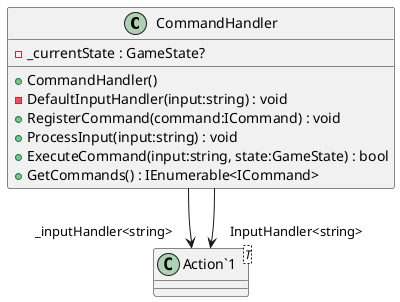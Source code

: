 @startuml
class CommandHandler {
    - _currentState : GameState?
    + CommandHandler()
    - DefaultInputHandler(input:string) : void
    + RegisterCommand(command:ICommand) : void
    + ProcessInput(input:string) : void
    + ExecuteCommand(input:string, state:GameState) : bool
    + GetCommands() : IEnumerable<ICommand>
}

class "Action`1"<T> {
}

CommandHandler --> "_inputHandler<string>" "Action`1"
CommandHandler --> "InputHandler<string>" "Action`1"
@enduml
